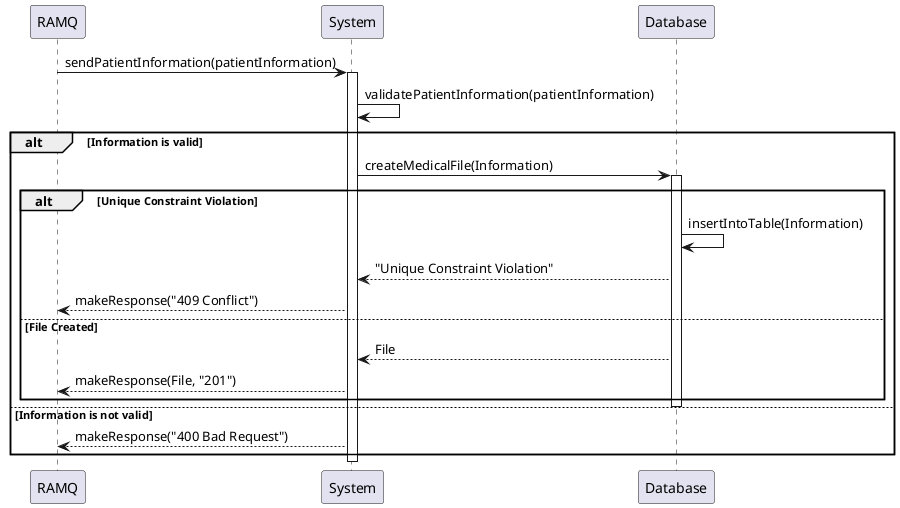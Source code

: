 @startuml 

participant "RAMQ" as RAMQ
participant "System" as System
participant "Database" as Database

RAMQ -> System: sendPatientInformation(patientInformation)
activate System
System -> System: validatePatientInformation(patientInformation)
alt Information is valid
    System -> Database: createMedicalFile(Information)
    activate Database
    alt Unique Constraint Violation
    Database -> Database: insertIntoTable(Information)

        Database --> System: "Unique Constraint Violation"
        System --> RAMQ: makeResponse("409 Conflict")
    else File Created
        Database --> System: File
        System --> RAMQ: makeResponse(File, "201")
    end
    deactivate Database
else Information is not valid
    System --> RAMQ: makeResponse("400 Bad Request")
end
deactivate System

@enduml